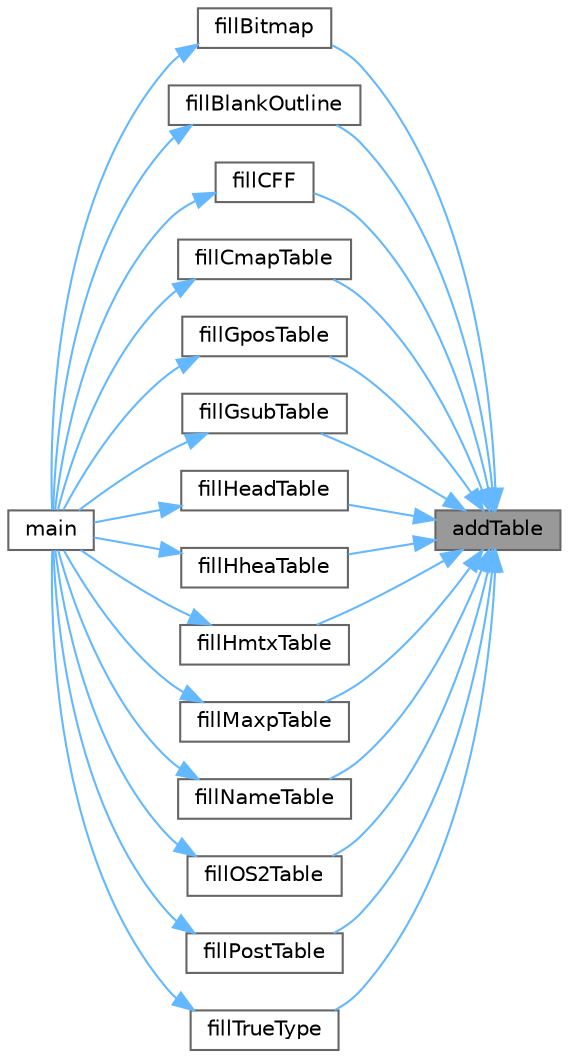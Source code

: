 digraph "addTable"
{
 // LATEX_PDF_SIZE
  bgcolor="transparent";
  edge [fontname=Helvetica,fontsize=10,labelfontname=Helvetica,labelfontsize=10];
  node [fontname=Helvetica,fontsize=10,shape=box,height=0.2,width=0.4];
  rankdir="RL";
  Node1 [label="addTable",height=0.2,width=0.4,color="gray40", fillcolor="grey60", style="filled", fontcolor="black",tooltip="Add a TrueType or OpenType table to the font."];
  Node1 -> Node2 [dir="back",color="steelblue1",style="solid"];
  Node2 [label="fillBitmap",height=0.2,width=0.4,color="grey40", fillcolor="white", style="filled",URL="$hex2otf_8c.html#afd499a24ff34cb5c19b52df795422c12",tooltip="Fill OpenType bitmap data and location tables."];
  Node2 -> Node3 [dir="back",color="steelblue1",style="solid"];
  Node3 [label="main",height=0.2,width=0.4,color="grey40", fillcolor="white", style="filled",URL="$hex2otf_8c.html#a0ddf1224851353fc92bfbff6f499fa97",tooltip="The main function."];
  Node1 -> Node4 [dir="back",color="steelblue1",style="solid"];
  Node4 [label="fillBlankOutline",height=0.2,width=0.4,color="grey40", fillcolor="white", style="filled",URL="$hex2otf_8c.html#ab37b4f7111692f8d1163bafd2aab831e",tooltip="Create a dummy blank outline in a font table."];
  Node4 -> Node3 [dir="back",color="steelblue1",style="solid"];
  Node1 -> Node5 [dir="back",color="steelblue1",style="solid"];
  Node5 [label="fillCFF",height=0.2,width=0.4,color="grey40", fillcolor="white", style="filled",URL="$hex2otf_8c.html#a3d62aa29f94c3fa78ca4438739d64a62",tooltip="Add a CFF table to a font."];
  Node5 -> Node3 [dir="back",color="steelblue1",style="solid"];
  Node1 -> Node6 [dir="back",color="steelblue1",style="solid"];
  Node6 [label="fillCmapTable",height=0.2,width=0.4,color="grey40", fillcolor="white", style="filled",URL="$hex2otf_8c.html#a6362601eb41d051a103a1d9edcd4f284",tooltip="Fill a \"cmap\" font table."];
  Node6 -> Node3 [dir="back",color="steelblue1",style="solid"];
  Node1 -> Node7 [dir="back",color="steelblue1",style="solid"];
  Node7 [label="fillGposTable",height=0.2,width=0.4,color="grey40", fillcolor="white", style="filled",URL="$hex2otf_8c.html#a6c1e982fdc6c51b9f84051daa2e71936",tooltip="Fill a \"GPOS\" font table."];
  Node7 -> Node3 [dir="back",color="steelblue1",style="solid"];
  Node1 -> Node8 [dir="back",color="steelblue1",style="solid"];
  Node8 [label="fillGsubTable",height=0.2,width=0.4,color="grey40", fillcolor="white", style="filled",URL="$hex2otf_8c.html#a06b8121dea15c8117b7c951ffb22fb7e",tooltip="Fill a \"GSUB\" font table."];
  Node8 -> Node3 [dir="back",color="steelblue1",style="solid"];
  Node1 -> Node9 [dir="back",color="steelblue1",style="solid"];
  Node9 [label="fillHeadTable",height=0.2,width=0.4,color="grey40", fillcolor="white", style="filled",URL="$hex2otf_8c.html#a4ac0c02117b703a71bee3dd34e2eb306",tooltip="Fill a \"head\" font table."];
  Node9 -> Node3 [dir="back",color="steelblue1",style="solid"];
  Node1 -> Node10 [dir="back",color="steelblue1",style="solid"];
  Node10 [label="fillHheaTable",height=0.2,width=0.4,color="grey40", fillcolor="white", style="filled",URL="$hex2otf_8c.html#a28e889c3a36007c2e5d50a498046a6c6",tooltip="Fill a \"hhea\" font table."];
  Node10 -> Node3 [dir="back",color="steelblue1",style="solid"];
  Node1 -> Node11 [dir="back",color="steelblue1",style="solid"];
  Node11 [label="fillHmtxTable",height=0.2,width=0.4,color="grey40", fillcolor="white", style="filled",URL="$hex2otf_8c.html#a97c9b2ae58f5989d68e639715c3f9df9",tooltip="Fill an \"hmtx\" font table."];
  Node11 -> Node3 [dir="back",color="steelblue1",style="solid"];
  Node1 -> Node12 [dir="back",color="steelblue1",style="solid"];
  Node12 [label="fillMaxpTable",height=0.2,width=0.4,color="grey40", fillcolor="white", style="filled",URL="$hex2otf_8c.html#aff4f28ce178c84c7365245ec10034433",tooltip="Fill a \"maxp\" font table."];
  Node12 -> Node3 [dir="back",color="steelblue1",style="solid"];
  Node1 -> Node13 [dir="back",color="steelblue1",style="solid"];
  Node13 [label="fillNameTable",height=0.2,width=0.4,color="grey40", fillcolor="white", style="filled",URL="$hex2otf_8c.html#a79d8a322be9d9131b684a9ea67abe05e",tooltip="Fill a \"name\" font table."];
  Node13 -> Node3 [dir="back",color="steelblue1",style="solid"];
  Node1 -> Node14 [dir="back",color="steelblue1",style="solid"];
  Node14 [label="fillOS2Table",height=0.2,width=0.4,color="grey40", fillcolor="white", style="filled",URL="$hex2otf_8c.html#ab6e3bb110dc3e55193c344cb7b56e328",tooltip="Fill an \"OS/2\" font table."];
  Node14 -> Node3 [dir="back",color="steelblue1",style="solid"];
  Node1 -> Node15 [dir="back",color="steelblue1",style="solid"];
  Node15 [label="fillPostTable",height=0.2,width=0.4,color="grey40", fillcolor="white", style="filled",URL="$hex2otf_8c.html#a0ddc03905c4918e04aa1e54a7c1716b1",tooltip="Fill a \"post\" font table."];
  Node15 -> Node3 [dir="back",color="steelblue1",style="solid"];
  Node1 -> Node16 [dir="back",color="steelblue1",style="solid"];
  Node16 [label="fillTrueType",height=0.2,width=0.4,color="grey40", fillcolor="white", style="filled",URL="$hex2otf_8c.html#a326e4fa86eb32bb18e37eab8f495bd2f",tooltip="Add a TrueType table to a font."];
  Node16 -> Node3 [dir="back",color="steelblue1",style="solid"];
}
